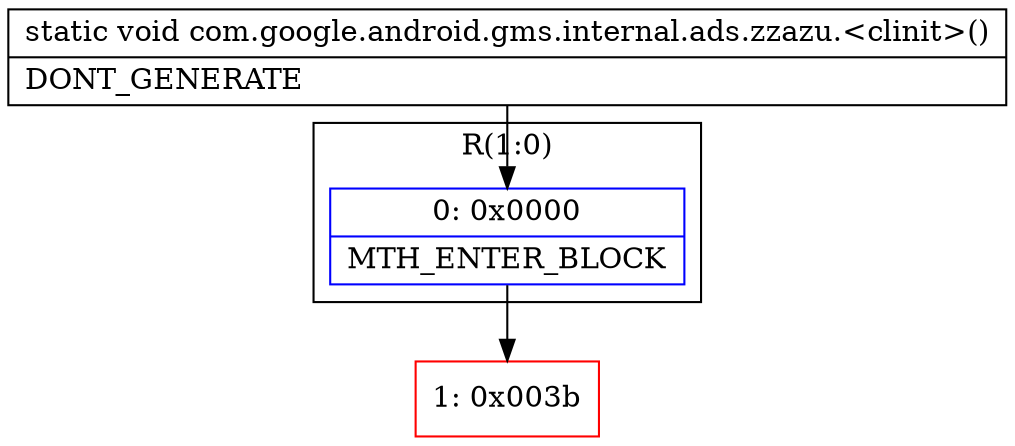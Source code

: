 digraph "CFG forcom.google.android.gms.internal.ads.zzazu.\<clinit\>()V" {
subgraph cluster_Region_239980636 {
label = "R(1:0)";
node [shape=record,color=blue];
Node_0 [shape=record,label="{0\:\ 0x0000|MTH_ENTER_BLOCK\l}"];
}
Node_1 [shape=record,color=red,label="{1\:\ 0x003b}"];
MethodNode[shape=record,label="{static void com.google.android.gms.internal.ads.zzazu.\<clinit\>()  | DONT_GENERATE\l}"];
MethodNode -> Node_0;
Node_0 -> Node_1;
}

